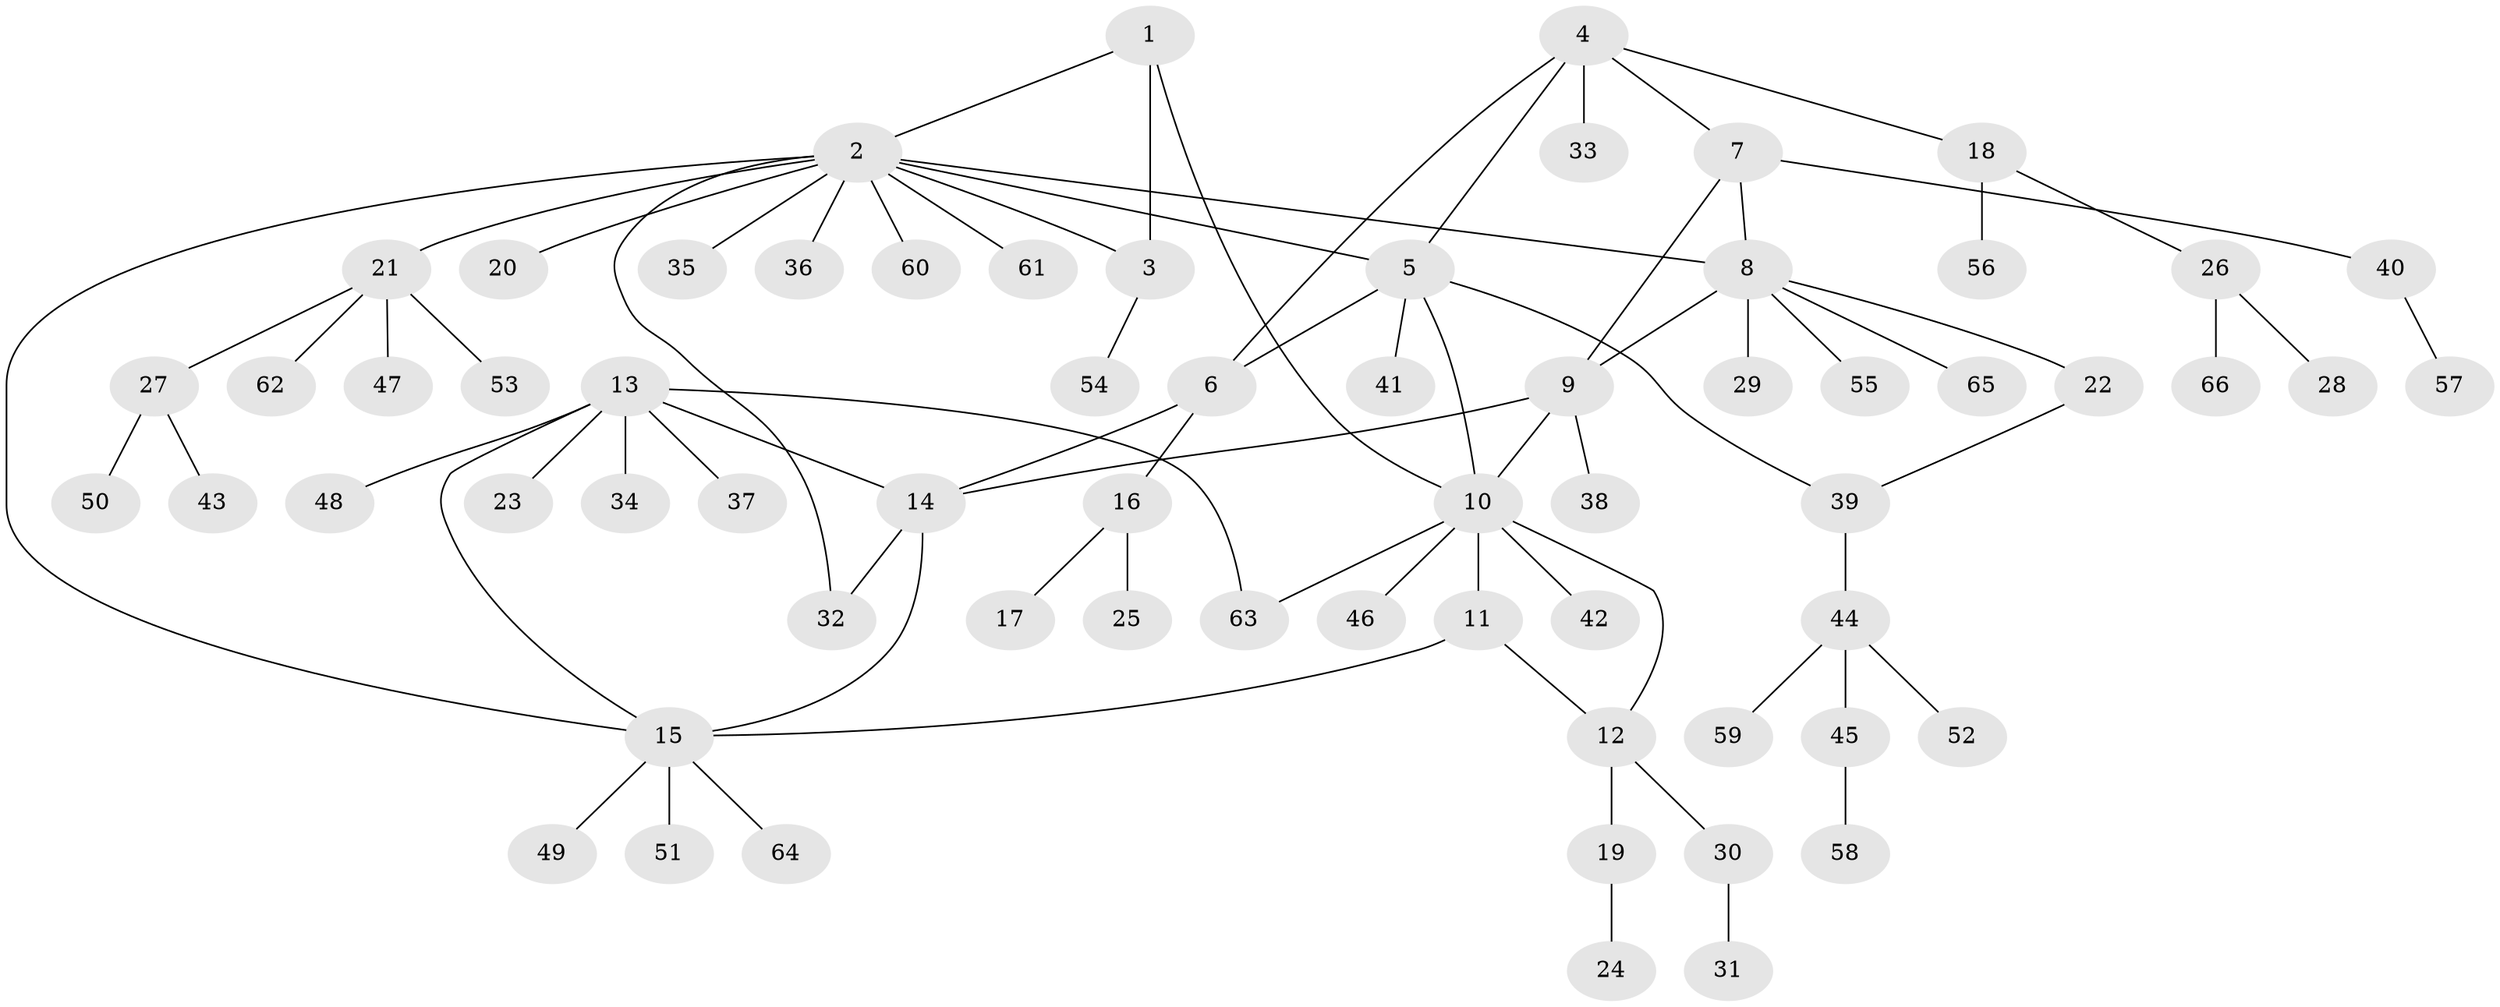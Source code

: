 // Generated by graph-tools (version 1.1) at 2025/37/03/09/25 02:37:36]
// undirected, 66 vertices, 79 edges
graph export_dot {
graph [start="1"]
  node [color=gray90,style=filled];
  1;
  2;
  3;
  4;
  5;
  6;
  7;
  8;
  9;
  10;
  11;
  12;
  13;
  14;
  15;
  16;
  17;
  18;
  19;
  20;
  21;
  22;
  23;
  24;
  25;
  26;
  27;
  28;
  29;
  30;
  31;
  32;
  33;
  34;
  35;
  36;
  37;
  38;
  39;
  40;
  41;
  42;
  43;
  44;
  45;
  46;
  47;
  48;
  49;
  50;
  51;
  52;
  53;
  54;
  55;
  56;
  57;
  58;
  59;
  60;
  61;
  62;
  63;
  64;
  65;
  66;
  1 -- 2;
  1 -- 3;
  1 -- 10;
  2 -- 3;
  2 -- 5;
  2 -- 8;
  2 -- 15;
  2 -- 20;
  2 -- 21;
  2 -- 32;
  2 -- 35;
  2 -- 36;
  2 -- 60;
  2 -- 61;
  3 -- 54;
  4 -- 5;
  4 -- 6;
  4 -- 7;
  4 -- 18;
  4 -- 33;
  5 -- 6;
  5 -- 10;
  5 -- 39;
  5 -- 41;
  6 -- 14;
  6 -- 16;
  7 -- 8;
  7 -- 9;
  7 -- 40;
  8 -- 9;
  8 -- 22;
  8 -- 29;
  8 -- 55;
  8 -- 65;
  9 -- 10;
  9 -- 14;
  9 -- 38;
  10 -- 11;
  10 -- 12;
  10 -- 42;
  10 -- 46;
  10 -- 63;
  11 -- 12;
  11 -- 15;
  12 -- 19;
  12 -- 30;
  13 -- 14;
  13 -- 15;
  13 -- 23;
  13 -- 34;
  13 -- 37;
  13 -- 48;
  13 -- 63;
  14 -- 15;
  14 -- 32;
  15 -- 49;
  15 -- 51;
  15 -- 64;
  16 -- 17;
  16 -- 25;
  18 -- 26;
  18 -- 56;
  19 -- 24;
  21 -- 27;
  21 -- 47;
  21 -- 53;
  21 -- 62;
  22 -- 39;
  26 -- 28;
  26 -- 66;
  27 -- 43;
  27 -- 50;
  30 -- 31;
  39 -- 44;
  40 -- 57;
  44 -- 45;
  44 -- 52;
  44 -- 59;
  45 -- 58;
}
